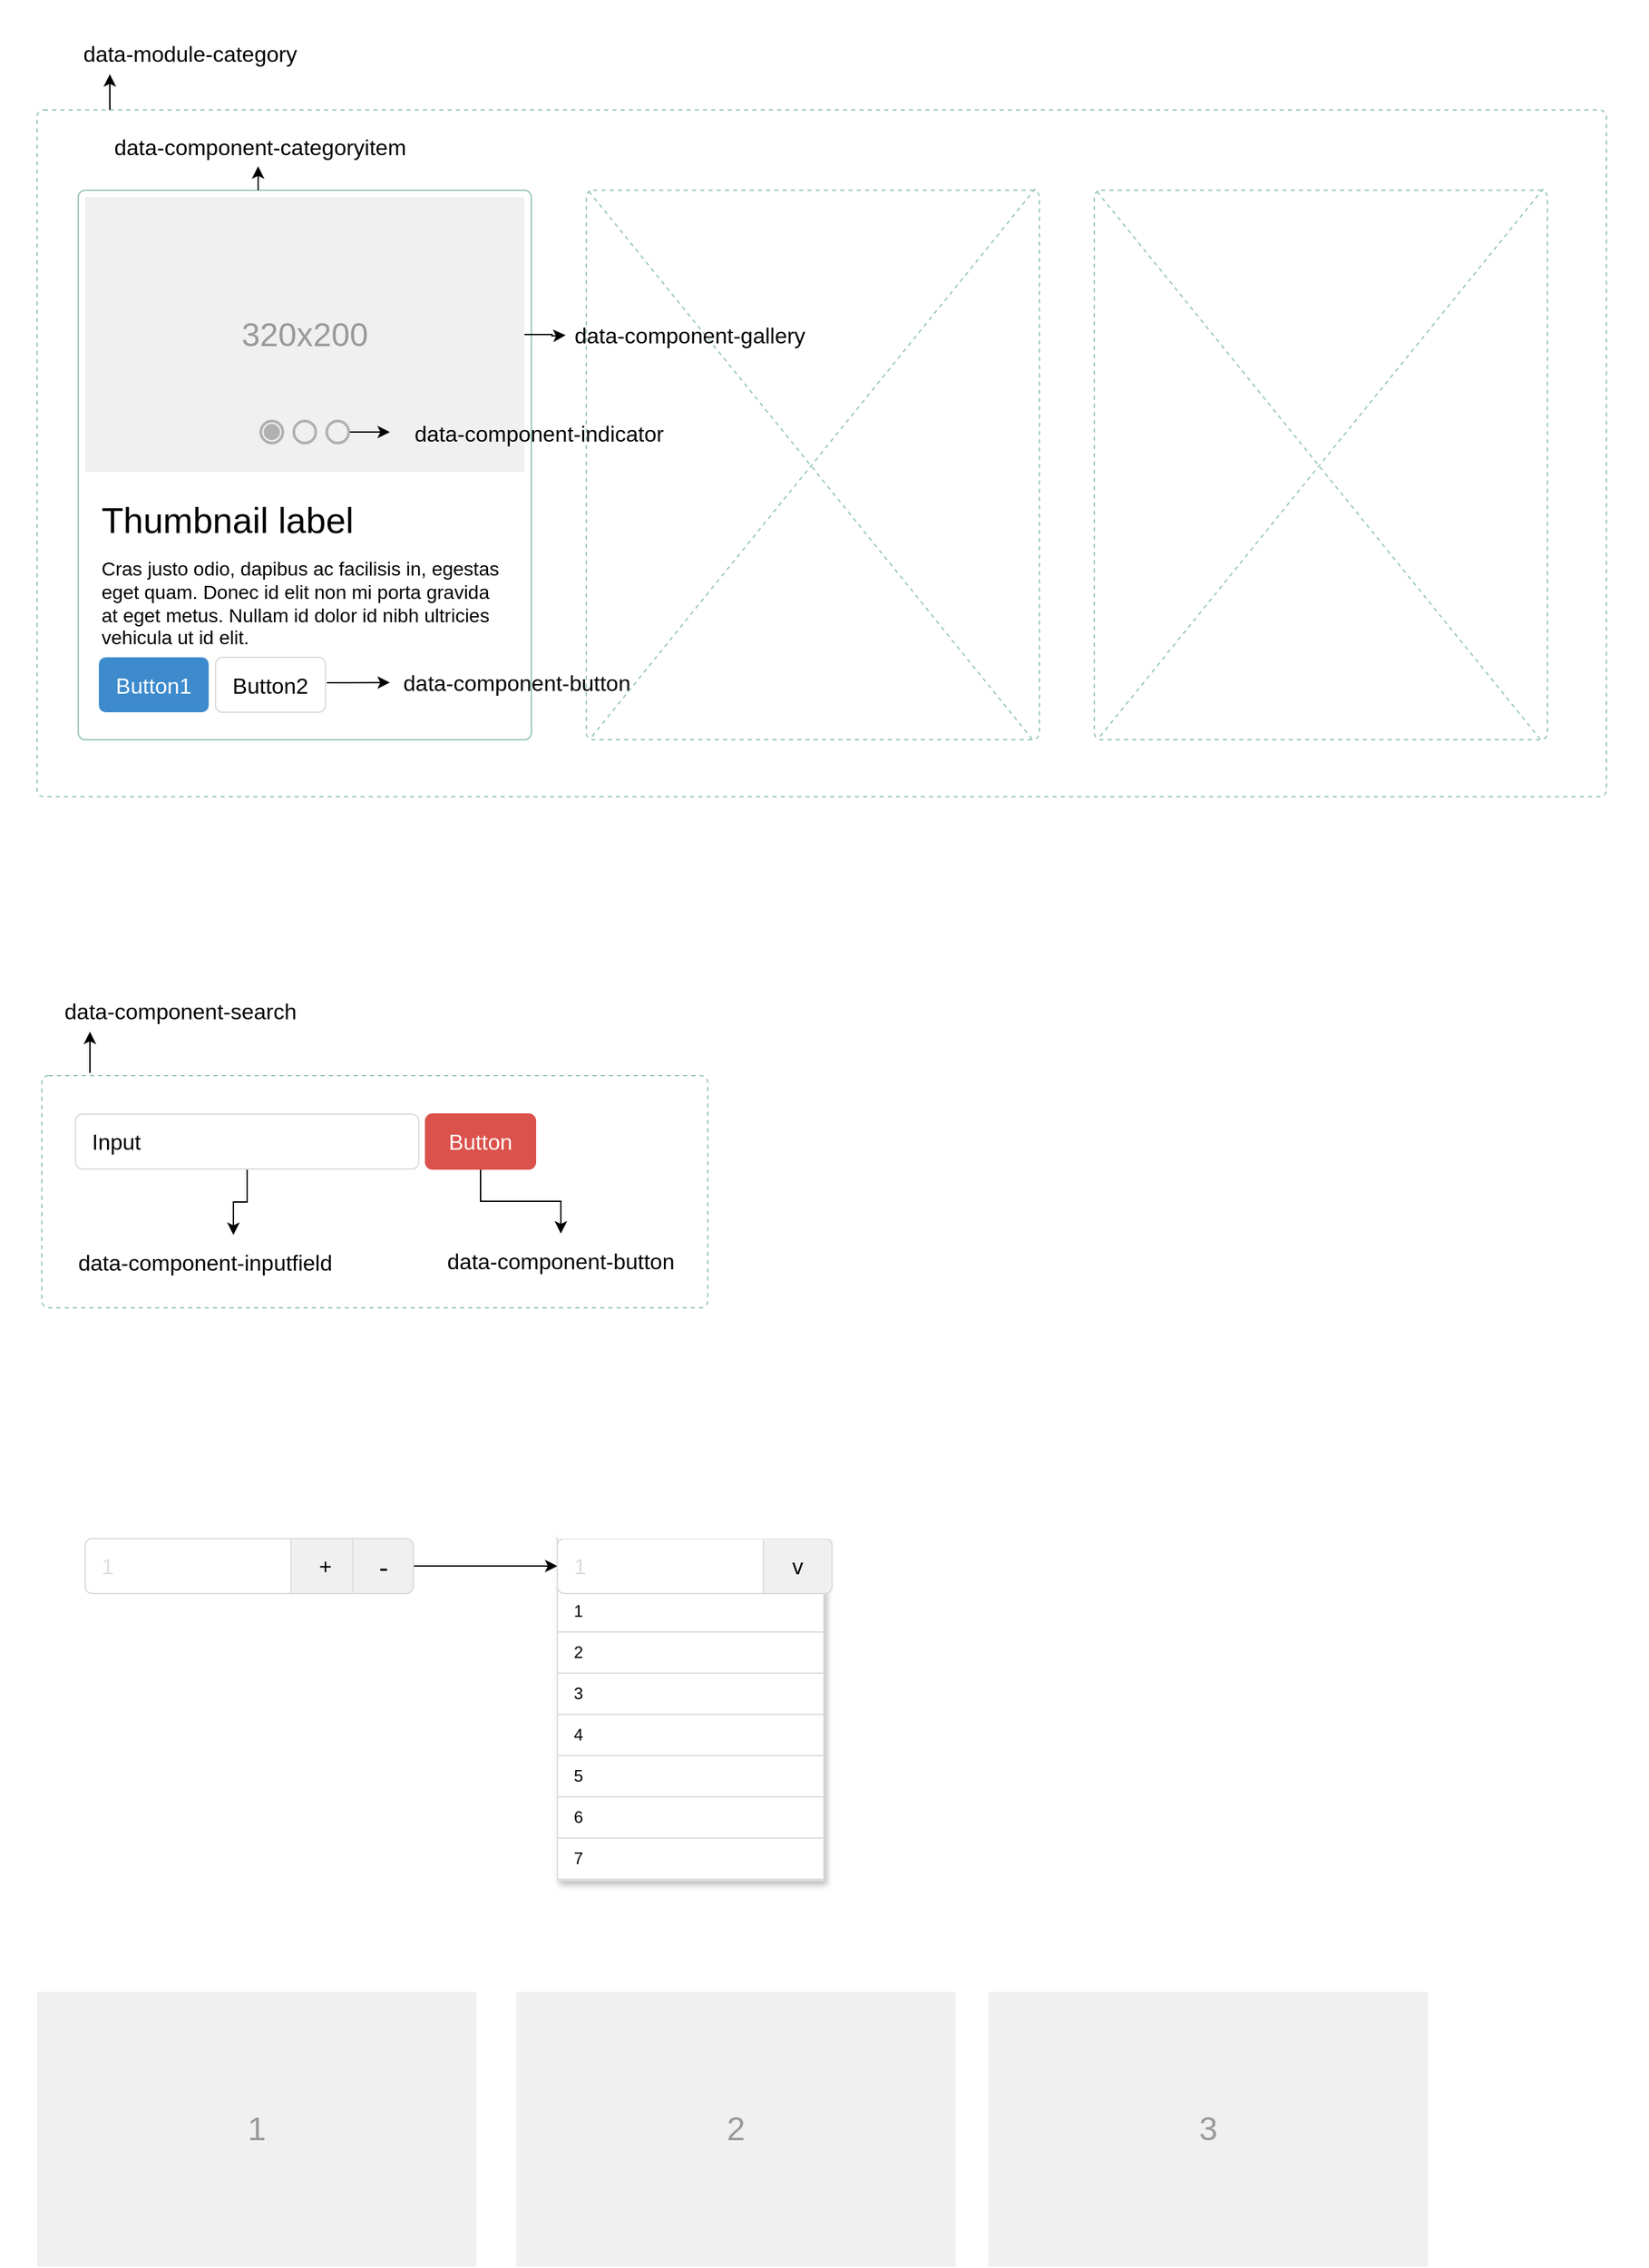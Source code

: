 <mxfile version="10.7.5" type="device"><diagram name="Page-1" id="c9db0220-8083-56f3-ca83-edcdcd058819"><mxGraphModel dx="1398" dy="724" grid="1" gridSize="10" guides="1" tooltips="1" connect="1" arrows="1" fold="1" page="1" pageScale="1.5" pageWidth="826" pageHeight="1169" background="#ffffff" math="0" shadow="0"><root><mxCell id="0" style=";html=1;"/><mxCell id="1" style=";html=1;" parent="0"/><mxCell id="vQXqYdBz4pTeOGU-m6Z1-1" value="" style="html=1;shadow=0;dashed=1;shape=mxgraph.bootstrap.rrect;fillColor=#ffffff;rSize=5;strokeColor=none;fontSize=16;fontColor=#000000;" vertex="1" parent="1"><mxGeometry x="50" y="1081" width="1130" height="360" as="geometry"/></mxCell><mxCell id="vQXqYdBz4pTeOGU-m6Z1-69" value="" style="html=1;shadow=0;dashed=0;shape=mxgraph.bootstrap.rect;fillColor=#ffffff;strokeColor=#dddddd;spacingLeft=10;shadow=1;align=left;verticalAlign=top;spacingTop=3;perimeter=none;fontSize=20;" vertex="1" parent="1"><mxGeometry x="446" y="1150" width="194" height="259" as="geometry"/></mxCell><mxCell id="vQXqYdBz4pTeOGU-m6Z1-70" value="Search..." style="html=1;shadow=0;dashed=0;shape=mxgraph.bootstrap.rrect;rSize=5;strokeColor=#dddddd;spacingLeft=10;align=left;fontColor=#dddddd;whiteSpace=wrap;resizeWidth=1;" vertex="1" parent="vQXqYdBz4pTeOGU-m6Z1-69"><mxGeometry width="181.067" height="30" relative="1" as="geometry"><mxPoint x="10" y="9" as="offset"/></mxGeometry></mxCell><mxCell id="vQXqYdBz4pTeOGU-m6Z1-71" value="1" style="html=1;shadow=0;dashed=0;shape=mxgraph.bootstrap.rect;strokeColor=#dddddd;spacingLeft=10;align=left;fillColor=none;perimeter=none;whiteSpace=wrap;resizeWidth=1;" vertex="1" parent="vQXqYdBz4pTeOGU-m6Z1-69"><mxGeometry width="194" height="30" relative="1" as="geometry"><mxPoint y="48" as="offset"/></mxGeometry></mxCell><mxCell id="vQXqYdBz4pTeOGU-m6Z1-72" value="2" style="html=1;shadow=0;dashed=0;shape=mxgraph.bootstrap.rect;strokeColor=#dddddd;spacingLeft=10;align=left;fontStyle=0;fillColor=none;perimeter=none;whiteSpace=wrap;resizeWidth=1;" vertex="1" parent="vQXqYdBz4pTeOGU-m6Z1-69"><mxGeometry width="194" height="30" relative="1" as="geometry"><mxPoint y="78" as="offset"/></mxGeometry></mxCell><mxCell id="vQXqYdBz4pTeOGU-m6Z1-74" value="3" style="html=1;shadow=0;dashed=0;shape=mxgraph.bootstrap.rect;strokeColor=#dddddd;spacingLeft=10;align=left;fillColor=none;perimeter=none;whiteSpace=wrap;resizeWidth=1;" vertex="1" parent="vQXqYdBz4pTeOGU-m6Z1-69"><mxGeometry width="194" height="30" relative="1" as="geometry"><mxPoint y="108" as="offset"/></mxGeometry></mxCell><mxCell id="vQXqYdBz4pTeOGU-m6Z1-75" value="4" style="html=1;shadow=0;dashed=0;shape=mxgraph.bootstrap.rect;strokeColor=#dddddd;spacingLeft=10;align=left;fillColor=none;perimeter=none;whiteSpace=wrap;resizeWidth=1;" vertex="1" parent="vQXqYdBz4pTeOGU-m6Z1-69"><mxGeometry width="194" height="30" relative="1" as="geometry"><mxPoint y="138" as="offset"/></mxGeometry></mxCell><mxCell id="vQXqYdBz4pTeOGU-m6Z1-76" value="5" style="html=1;shadow=0;dashed=0;shape=mxgraph.bootstrap.rect;strokeColor=#dddddd;spacingLeft=10;align=left;fillColor=none;perimeter=none;whiteSpace=wrap;resizeWidth=1;" vertex="1" parent="vQXqYdBz4pTeOGU-m6Z1-69"><mxGeometry width="194" height="30" relative="1" as="geometry"><mxPoint y="168" as="offset"/></mxGeometry></mxCell><mxCell id="vQXqYdBz4pTeOGU-m6Z1-77" value="6" style="html=1;shadow=0;dashed=0;shape=mxgraph.bootstrap.rect;strokeColor=#dddddd;spacingLeft=10;align=left;fillColor=none;perimeter=none;whiteSpace=wrap;resizeWidth=1;" vertex="1" parent="vQXqYdBz4pTeOGU-m6Z1-69"><mxGeometry width="194" height="30" relative="1" as="geometry"><mxPoint y="198" as="offset"/></mxGeometry></mxCell><mxCell id="vQXqYdBz4pTeOGU-m6Z1-78" value="7" style="html=1;shadow=0;dashed=0;shape=mxgraph.bootstrap.rect;strokeColor=#dddddd;spacingLeft=10;align=left;fillColor=none;perimeter=none;whiteSpace=wrap;resizeWidth=1;" vertex="1" parent="vQXqYdBz4pTeOGU-m6Z1-69"><mxGeometry width="194" height="30" relative="1" as="geometry"><mxPoint y="228" as="offset"/></mxGeometry></mxCell><mxCell id="-FKzN0uUelDqPLGsPwiX-1" value="" style="html=1;shadow=0;dashed=1;shape=mxgraph.bootstrap.rrect;fillColor=#ffffff;rSize=5;strokeColor=none;fontSize=16;fontColor=#000000;" parent="1" vertex="1"><mxGeometry x="40" y="740" width="560" height="290" as="geometry"/></mxCell><mxCell id="jXBHCTVlaVf5-BV-Uc_a-291" value="" style="html=1;shadow=0;dashed=1;shape=mxgraph.bootstrap.rrect;fillColor=#ffffff;rSize=5;strokeColor=none;fontSize=16;fontColor=#000000;" parent="1" vertex="1"><mxGeometry x="40" y="40" width="1200" height="610" as="geometry"/></mxCell><mxCell id="jXBHCTVlaVf5-BV-Uc_a-274" value="" style="html=1;shadow=0;dashed=1;shape=mxgraph.bootstrap.rrect;fillColor=none;rSize=5;strokeColor=#9AC7BF;fontSize=16;fontColor=#000000;" parent="1" vertex="1"><mxGeometry x="67" y="120" width="1143" height="500" as="geometry"/></mxCell><mxCell id="jXBHCTVlaVf5-BV-Uc_a-275" value="data-module-category" style="html=1;shadow=0;dashed=0;shape=mxgraph.bootstrap.rrect;fillColor=none;rSize=5;strokeColor=none;fontSize=16;fontColor=#000000;" parent="1" vertex="1"><mxGeometry x="78" y="64" width="200" height="30" as="geometry"/></mxCell><mxCell id="jXBHCTVlaVf5-BV-Uc_a-254" value="" style="html=1;shadow=0;dashed=1;shape=mxgraph.bootstrap.rrect;fillColor=#ffffff;rSize=5;strokeColor=#9AC7BF;fontSize=16;fontColor=#000000;" parent="1" vertex="1"><mxGeometry x="467" y="178.5" width="330" height="400" as="geometry"/></mxCell><mxCell id="jXBHCTVlaVf5-BV-Uc_a-269" value="" style="line;strokeWidth=1;direction=south;html=1;fillColor=#ffffff;fontSize=16;fontColor=#000000;rotation=-39;strokeColor=#9AC7BF;dashed=1;" parent="1" vertex="1"><mxGeometry x="626" y="122" width="10" height="515" as="geometry"/></mxCell><mxCell id="jXBHCTVlaVf5-BV-Uc_a-25" value="" style="edgeStyle=orthogonalEdgeStyle;rounded=0;orthogonalLoop=1;jettySize=auto;html=1;fontSize=23;fontColor=#E1D5E7;" parent="1" source="jXBHCTVlaVf5-BV-Uc_a-15" target="jXBHCTVlaVf5-BV-Uc_a-24" edge="1"><mxGeometry relative="1" as="geometry"/></mxCell><mxCell id="jXBHCTVlaVf5-BV-Uc_a-15" value="Button" style="html=1;shadow=0;dashed=0;shape=mxgraph.bootstrap.rrect;rSize=5;fillColor=#DB524C;align=center;strokeColor=#DB524C;fontColor=#ffffff;fontSize=16;whiteSpace=wrap;" parent="1" vertex="1"><mxGeometry x="350" y="851" width="80" height="40" as="geometry"/></mxCell><mxCell id="jXBHCTVlaVf5-BV-Uc_a-24" value="data-component-button" style="html=1;shadow=0;dashed=0;shape=mxgraph.bootstrap.rrect;rSize=5;fillColor=none;align=center;strokeColor=none;fontColor=#000000;fontSize=16;whiteSpace=wrap;" parent="1" vertex="1"><mxGeometry x="351" y="938" width="195" height="40" as="geometry"/></mxCell><mxCell id="jXBHCTVlaVf5-BV-Uc_a-23" value="" style="edgeStyle=orthogonalEdgeStyle;rounded=0;orthogonalLoop=1;jettySize=auto;html=1;fontSize=23;fontColor=#E1D5E7;" parent="1" source="jXBHCTVlaVf5-BV-Uc_a-16" target="jXBHCTVlaVf5-BV-Uc_a-22" edge="1"><mxGeometry relative="1" as="geometry"/></mxCell><mxCell id="jXBHCTVlaVf5-BV-Uc_a-16" value="Input" style="html=1;shadow=0;dashed=0;shape=mxgraph.bootstrap.rrect;rSize=5;fillColor=#ffffff;strokeColor=#dddddd;fontSize=16;align=left;spacingLeft=10;whiteSpace=wrap;" parent="1" vertex="1"><mxGeometry x="95" y="851" width="250" height="40" as="geometry"/></mxCell><mxCell id="jXBHCTVlaVf5-BV-Uc_a-22" value="data-component-inputfield" style="html=1;shadow=0;dashed=0;shape=mxgraph.bootstrap.rrect;rSize=5;fillColor=none;strokeColor=none;fontSize=16;align=left;spacingLeft=10;whiteSpace=wrap;" parent="1" vertex="1"><mxGeometry x="85" y="939" width="250" height="40" as="geometry"/></mxCell><mxCell id="jXBHCTVlaVf5-BV-Uc_a-36" value="" style="html=1;shadow=0;dashed=0;shape=mxgraph.bootstrap.rrect;fillColor=#ffffff;rSize=5;strokeColor=#9AC7BF;fontSize=16;fontColor=#000000;" parent="1" vertex="1"><mxGeometry x="97" y="178.5" width="330" height="400" as="geometry"/></mxCell><mxCell id="jXBHCTVlaVf5-BV-Uc_a-195" value="" style="edgeStyle=orthogonalEdgeStyle;rounded=0;orthogonalLoop=1;jettySize=auto;html=1;fontSize=16;fontColor=#000000;" parent="jXBHCTVlaVf5-BV-Uc_a-36" source="jXBHCTVlaVf5-BV-Uc_a-37" edge="1"><mxGeometry relative="1" as="geometry"><mxPoint x="355" y="105.5" as="targetPoint"/></mxGeometry></mxCell><mxCell id="jXBHCTVlaVf5-BV-Uc_a-37" value="320x200" style="shape=rect;fontSize=24;fillColor=#f0f0f0;strokeColor=none;fontColor=#999999;whiteSpace=wrap;" parent="jXBHCTVlaVf5-BV-Uc_a-36" vertex="1"><mxGeometry x="5" y="5" width="320" height="200" as="geometry"/></mxCell><mxCell id="jXBHCTVlaVf5-BV-Uc_a-38" value="Thumbnail label" style="html=1;shadow=0;dashed=0;shape=mxgraph.bootstrap.anchor;fontSize=26;align=left;whiteSpace=wrap;" parent="jXBHCTVlaVf5-BV-Uc_a-36" vertex="1"><mxGeometry x="15" y="220" width="300" height="40" as="geometry"/></mxCell><mxCell id="jXBHCTVlaVf5-BV-Uc_a-39" value="Cras justo odio, dapibus ac facilisis in, egestas eget quam. Donec id elit non mi porta gravida at eget metus. Nullam id dolor id nibh ultricies vehicula ut id elit." style="html=1;shadow=0;dashed=0;shape=mxgraph.bootstrap.anchor;strokeColor=#dddddd;whiteSpace=wrap;align=left;verticalAlign=top;fontSize=14;whiteSpace=wrap;" parent="jXBHCTVlaVf5-BV-Uc_a-36" vertex="1"><mxGeometry x="15" y="260" width="300" height="80" as="geometry"/></mxCell><mxCell id="jXBHCTVlaVf5-BV-Uc_a-40" value="Button1" style="html=1;shadow=0;dashed=0;shape=mxgraph.bootstrap.rrect;rSize=5;fontSize=16;fillColor=#3D8BCD;strokeColor=none;fontColor=#ffffff;whiteSpace=wrap;" parent="jXBHCTVlaVf5-BV-Uc_a-36" vertex="1"><mxGeometry y="1" width="80" height="40" relative="1" as="geometry"><mxPoint x="15" y="-60" as="offset"/></mxGeometry></mxCell><mxCell id="jXBHCTVlaVf5-BV-Uc_a-41" value="Button2" style="html=1;shadow=0;dashed=0;shape=mxgraph.bootstrap.rrect;rSize=5;fontSize=16;strokeColor=#dddddd;whiteSpace=wrap;" parent="jXBHCTVlaVf5-BV-Uc_a-36" vertex="1"><mxGeometry y="1" width="80" height="40" relative="1" as="geometry"><mxPoint x="100" y="-60" as="offset"/></mxGeometry></mxCell><mxCell id="jXBHCTVlaVf5-BV-Uc_a-103" value="" style="shape=ellipse;labelPosition=right;align=left;strokeColor=none;fillColor=none;opacity=10;fontSize=16;fontColor=#000000;" parent="jXBHCTVlaVf5-BV-Uc_a-36" vertex="1"><mxGeometry x="117" y="152" width="48" height="48" as="geometry"/></mxCell><mxCell id="jXBHCTVlaVf5-BV-Uc_a-104" value="" style="dashed=0;labelPosition=right;align=left;shape=mxgraph.gmdl.radiobutton;strokeColor=#B0B0B0;fillColor=#B0B0B0;strokeWidth=2;" parent="jXBHCTVlaVf5-BV-Uc_a-103" vertex="1"><mxGeometry x="16" y="16" width="16" height="16" as="geometry"/></mxCell><mxCell id="jXBHCTVlaVf5-BV-Uc_a-107" value="" style="shape=ellipse;labelPosition=right;align=left;strokeColor=none;fillColor=none;opacity=10;fontSize=16;fontColor=#000000;" parent="jXBHCTVlaVf5-BV-Uc_a-36" vertex="1"><mxGeometry x="141" y="152" width="48" height="48" as="geometry"/></mxCell><mxCell id="jXBHCTVlaVf5-BV-Uc_a-108" value="" style="dashed=0;labelPosition=right;align=left;shape=mxgraph.gmdl.radiobutton;strokeColor=#B0B0B0;fillColor=none;strokeWidth=2;" parent="jXBHCTVlaVf5-BV-Uc_a-107" vertex="1"><mxGeometry x="16" y="16" width="16" height="16" as="geometry"/></mxCell><mxCell id="jXBHCTVlaVf5-BV-Uc_a-109" value="" style="shape=ellipse;labelPosition=right;align=left;strokeColor=none;fillColor=none;opacity=10;fontSize=16;fontColor=#000000;" parent="jXBHCTVlaVf5-BV-Uc_a-36" vertex="1"><mxGeometry x="165" y="152" width="48" height="48" as="geometry"/></mxCell><mxCell id="jXBHCTVlaVf5-BV-Uc_a-112" value="" style="edgeStyle=orthogonalEdgeStyle;rounded=0;orthogonalLoop=1;jettySize=auto;html=1;fontSize=16;fontColor=#000000;" parent="jXBHCTVlaVf5-BV-Uc_a-109" source="jXBHCTVlaVf5-BV-Uc_a-110" target="jXBHCTVlaVf5-BV-Uc_a-111" edge="1"><mxGeometry relative="1" as="geometry"/></mxCell><mxCell id="jXBHCTVlaVf5-BV-Uc_a-110" value="" style="dashed=0;labelPosition=right;align=left;shape=mxgraph.gmdl.radiobutton;strokeColor=#B0B0B0;fillColor=none;strokeWidth=2;" parent="jXBHCTVlaVf5-BV-Uc_a-109" vertex="1"><mxGeometry x="16" y="16" width="16" height="16" as="geometry"/></mxCell><mxCell id="jXBHCTVlaVf5-BV-Uc_a-111" value="data-component-indicator" style="dashed=0;labelPosition=right;align=left;shape=mxgraph.gmdl.radiobutton;strokeColor=none;fillColor=none;strokeWidth=2;fontSize=16;" parent="jXBHCTVlaVf5-BV-Uc_a-109" vertex="1"><mxGeometry x="62" y="16" width="16" height="16" as="geometry"/></mxCell><mxCell id="jXBHCTVlaVf5-BV-Uc_a-49" value="data-component-categoryitem" style="html=1;shadow=0;dashed=0;shape=mxgraph.bootstrap.rrect;fillColor=none;rSize=5;strokeColor=none;fontSize=16;fontColor=#000000;" parent="1" vertex="1"><mxGeometry x="111.5" y="134.5" width="235" height="25" as="geometry"/></mxCell><mxCell id="jXBHCTVlaVf5-BV-Uc_a-60" value="data-component-gallery" style="html=1;shadow=0;dashed=0;shape=mxgraph.bootstrap.rrect;fillColor=none;rSize=5;strokeColor=none;fontSize=16;fontColor=#000000;" parent="1" vertex="1"><mxGeometry x="443.5" y="271" width="197" height="25" as="geometry"/></mxCell><mxCell id="jXBHCTVlaVf5-BV-Uc_a-248" value="data-component-button" style="html=1;shadow=0;dashed=0;shape=mxgraph.bootstrap.rrect;fillColor=none;rSize=5;strokeColor=none;fontSize=16;fontColor=#000000;" parent="1" vertex="1"><mxGeometry x="324" y="524" width="184" height="25" as="geometry"/></mxCell><mxCell id="jXBHCTVlaVf5-BV-Uc_a-249" value="" style="endArrow=classic;html=1;fontSize=16;fontColor=#000000;exitX=1.013;exitY=0.463;exitDx=0;exitDy=0;exitPerimeter=0;" parent="1" source="jXBHCTVlaVf5-BV-Uc_a-41" target="jXBHCTVlaVf5-BV-Uc_a-248" edge="1"><mxGeometry width="50" height="50" relative="1" as="geometry"><mxPoint x="282" y="561.5" as="sourcePoint"/><mxPoint x="332" y="511.5" as="targetPoint"/></mxGeometry></mxCell><mxCell id="jXBHCTVlaVf5-BV-Uc_a-271" value="" style="line;strokeWidth=1;direction=south;html=1;fillColor=#ffffff;fontSize=16;fontColor=#000000;rotation=39;strokeColor=#9AC7BF;dashed=1;" parent="1" vertex="1"><mxGeometry x="627" y="120" width="10" height="515" as="geometry"/></mxCell><mxCell id="jXBHCTVlaVf5-BV-Uc_a-272" value="" style="endArrow=classic;html=1;fontSize=16;fontColor=#000000;" parent="1" edge="1"><mxGeometry width="50" height="50" relative="1" as="geometry"><mxPoint x="228" y="178.5" as="sourcePoint"/><mxPoint x="228" y="161" as="targetPoint"/></mxGeometry></mxCell><mxCell id="jXBHCTVlaVf5-BV-Uc_a-277" value="" style="endArrow=classic;html=1;fontSize=16;fontColor=#000000;entryX=0.21;entryY=1.077;entryDx=0;entryDy=0;entryPerimeter=0;" parent="1" edge="1"><mxGeometry width="50" height="50" relative="1" as="geometry"><mxPoint x="120" y="120" as="sourcePoint"/><mxPoint x="120" y="94" as="targetPoint"/></mxGeometry></mxCell><mxCell id="jXBHCTVlaVf5-BV-Uc_a-278" value="" style="html=1;shadow=0;dashed=1;shape=mxgraph.bootstrap.rrect;fillColor=none;rSize=5;strokeColor=#9AC7BF;fontSize=16;fontColor=#000000;" parent="1" vertex="1"><mxGeometry x="70.5" y="823" width="485" height="169" as="geometry"/></mxCell><mxCell id="jXBHCTVlaVf5-BV-Uc_a-279" value="data-component-search" style="html=1;shadow=0;dashed=0;shape=mxgraph.bootstrap.rrect;fillColor=none;rSize=5;strokeColor=none;fontSize=16;fontColor=#000000;" parent="1" vertex="1"><mxGeometry x="68" y="760" width="205" height="32" as="geometry"/></mxCell><mxCell id="jXBHCTVlaVf5-BV-Uc_a-283" value="" style="endArrow=classic;html=1;fontSize=16;fontColor=#000000;" parent="1" edge="1"><mxGeometry width="50" height="50" relative="1" as="geometry"><mxPoint x="105.5" y="821" as="sourcePoint"/><mxPoint x="105.5" y="791" as="targetPoint"/></mxGeometry></mxCell><mxCell id="jXBHCTVlaVf5-BV-Uc_a-285" value="" style="html=1;shadow=0;dashed=1;shape=mxgraph.bootstrap.rrect;fillColor=#ffffff;rSize=5;strokeColor=#9AC7BF;fontSize=16;fontColor=#000000;" parent="1" vertex="1"><mxGeometry x="837" y="178.5" width="330" height="400" as="geometry"/></mxCell><mxCell id="jXBHCTVlaVf5-BV-Uc_a-286" value="" style="line;strokeWidth=1;direction=south;html=1;fillColor=#ffffff;fontSize=16;fontColor=#000000;rotation=-39;strokeColor=#9AC7BF;dashed=1;" parent="1" vertex="1"><mxGeometry x="996" y="122" width="10" height="515" as="geometry"/></mxCell><mxCell id="jXBHCTVlaVf5-BV-Uc_a-287" value="" style="line;strokeWidth=1;direction=south;html=1;fillColor=#ffffff;fontSize=16;fontColor=#000000;rotation=39;strokeColor=#9AC7BF;dashed=1;" parent="1" vertex="1"><mxGeometry x="997" y="120" width="10" height="515" as="geometry"/></mxCell><mxCell id="vQXqYdBz4pTeOGU-m6Z1-24" value="1" style="shape=rect;fontSize=24;fillColor=#f0f0f0;strokeColor=none;fontColor=#999999;whiteSpace=wrap;" vertex="1" parent="1"><mxGeometry x="67" y="1490" width="320" height="200" as="geometry"/></mxCell><mxCell id="vQXqYdBz4pTeOGU-m6Z1-25" value="2" style="shape=rect;fontSize=24;fillColor=#f0f0f0;strokeColor=none;fontColor=#999999;whiteSpace=wrap;" vertex="1" parent="1"><mxGeometry x="416" y="1490" width="320" height="200" as="geometry"/></mxCell><mxCell id="vQXqYdBz4pTeOGU-m6Z1-26" value="3" style="shape=rect;fontSize=24;fillColor=#f0f0f0;strokeColor=none;fontColor=#999999;whiteSpace=wrap;" vertex="1" parent="1"><mxGeometry x="760" y="1490" width="320" height="200" as="geometry"/></mxCell><mxCell id="vQXqYdBz4pTeOGU-m6Z1-49" value="" style="edgeStyle=orthogonalEdgeStyle;rounded=0;orthogonalLoop=1;jettySize=auto;html=1;fontSize=20;" edge="1" parent="1" source="vQXqYdBz4pTeOGU-m6Z1-34" target="vQXqYdBz4pTeOGU-m6Z1-47"><mxGeometry relative="1" as="geometry"/></mxCell><mxCell id="vQXqYdBz4pTeOGU-m6Z1-34" value="1" style="html=1;shadow=0;dashed=0;shape=mxgraph.bootstrap.rrect;fillColor=#ffffff;rSize=5;strokeColor=#dddddd;spacingLeft=10;fontSize=16;align=left;fontColor=#dddddd;whiteSpace=wrap;" vertex="1" parent="1"><mxGeometry x="102" y="1160" width="200" height="40" as="geometry"/></mxCell><mxCell id="vQXqYdBz4pTeOGU-m6Z1-35" value="+" style="html=1;shadow=0;dashed=0;shape=mxgraph.bootstrap.rightButton;rSize=5;strokeColor=#dddddd;fillColor=#f0f0f0;fontSize=16;whiteSpace=wrap;resizeHeight=1;" vertex="1" parent="vQXqYdBz4pTeOGU-m6Z1-34"><mxGeometry x="1" width="50" height="40" relative="1" as="geometry"><mxPoint x="-50" as="offset"/></mxGeometry></mxCell><mxCell id="vQXqYdBz4pTeOGU-m6Z1-47" value="1" style="html=1;shadow=0;dashed=0;shape=mxgraph.bootstrap.rrect;fillColor=#ffffff;rSize=5;strokeColor=#dddddd;spacingLeft=10;fontSize=16;align=left;fontColor=#dddddd;whiteSpace=wrap;" vertex="1" parent="1"><mxGeometry x="446" y="1160" width="200" height="40" as="geometry"/></mxCell><mxCell id="vQXqYdBz4pTeOGU-m6Z1-48" value="v" style="html=1;shadow=0;dashed=0;shape=mxgraph.bootstrap.rightButton;rSize=5;strokeColor=#dddddd;fillColor=#f0f0f0;fontSize=16;whiteSpace=wrap;resizeHeight=1;" vertex="1" parent="vQXqYdBz4pTeOGU-m6Z1-47"><mxGeometry x="1" width="50" height="40" relative="1" as="geometry"><mxPoint x="-50" as="offset"/></mxGeometry></mxCell><mxCell id="vQXqYdBz4pTeOGU-m6Z1-42" value="" style="html=1;shadow=0;dashed=0;shape=mxgraph.bootstrap.rightButton;rSize=5;strokeColor=#dddddd;fillColor=#f0f0f0;fontSize=16;whiteSpace=wrap;resizeHeight=1;" vertex="1" parent="1"><mxGeometry x="297" y="1160" width="44" height="40" as="geometry"><mxPoint x="-50" as="offset"/></mxGeometry></mxCell><mxCell id="vQXqYdBz4pTeOGU-m6Z1-44" value="-" style="html=1;shadow=0;dashed=0;shape=mxgraph.bootstrap.rrect;fillColor=none;rSize=5;strokeColor=none;fontSize=20;fontColor=#000000;" vertex="1" parent="1"><mxGeometry x="312" y="1167.5" width="13" height="25" as="geometry"/></mxCell><mxCell id="vQXqYdBz4pTeOGU-m6Z1-79" value="" style="html=1;shadow=0;dashed=1;shape=mxgraph.bootstrap.rrect;fillColor=#ffffff;rSize=5;strokeColor=none;fontSize=16;fontColor=#000000;" vertex="1" parent="1"><mxGeometry x="443.5" y="1120" width="270" height="40" as="geometry"/></mxCell></root></mxGraphModel></diagram></mxfile>